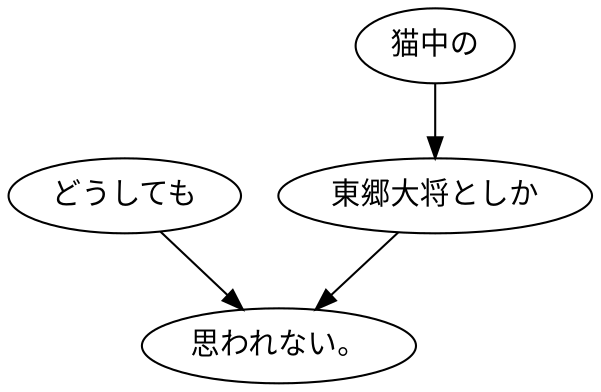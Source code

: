 digraph graph3245 {
	node0 [label="どうしても"];
	node1 [label="猫中の"];
	node2 [label="東郷大将としか"];
	node3 [label="思われない。"];
	node0 -> node3;
	node1 -> node2;
	node2 -> node3;
}
